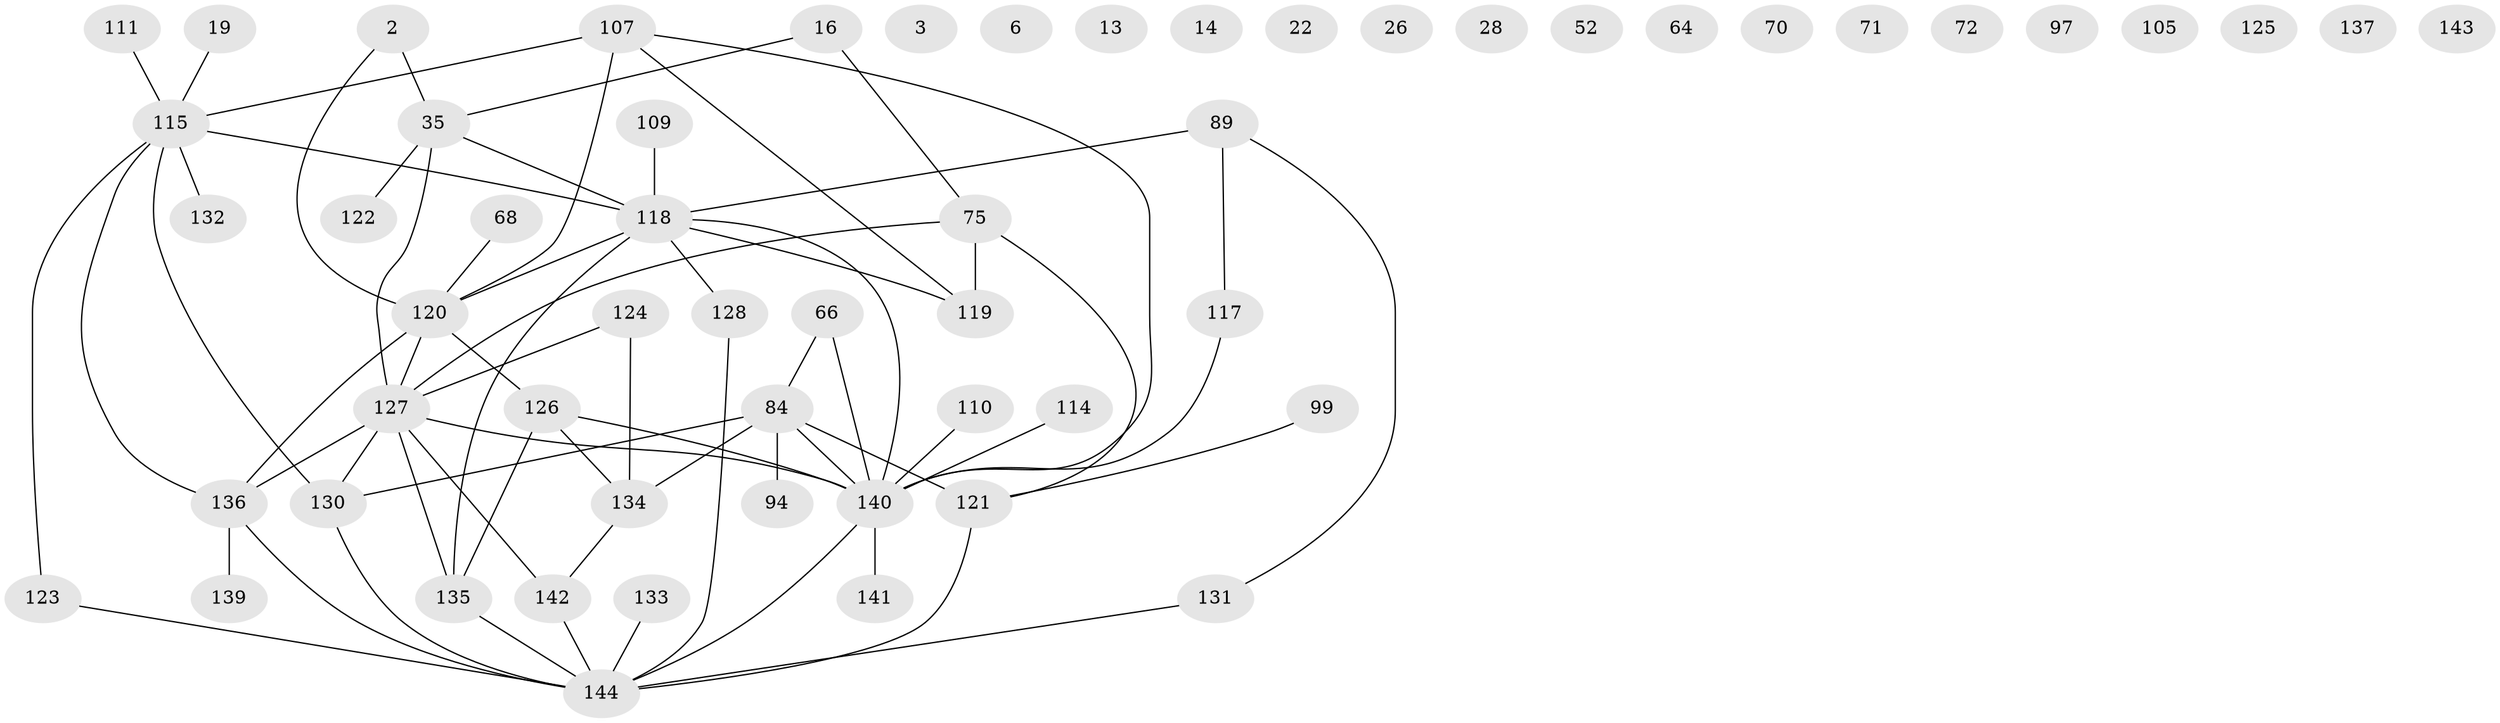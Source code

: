 // original degree distribution, {4: 0.125, 2: 0.25, 0: 0.10416666666666667, 5: 0.08333333333333333, 3: 0.1736111111111111, 1: 0.2152777777777778, 7: 0.027777777777777776, 6: 0.020833333333333332}
// Generated by graph-tools (version 1.1) at 2025/42/03/04/25 21:42:25]
// undirected, 57 vertices, 68 edges
graph export_dot {
graph [start="1"]
  node [color=gray90,style=filled];
  2;
  3;
  6;
  13;
  14;
  16;
  19;
  22;
  26;
  28 [super="+24"];
  35;
  52;
  64;
  66 [super="+17+59"];
  68;
  70;
  71;
  72;
  75 [super="+33"];
  84 [super="+77+57"];
  89;
  94;
  97;
  99 [super="+38"];
  105;
  107 [super="+37+93+83"];
  109;
  110;
  111;
  114;
  115 [super="+74"];
  117;
  118 [super="+18+69+108+82"];
  119;
  120 [super="+112+50"];
  121 [super="+34+48+78"];
  122 [super="+76"];
  123 [super="+41+81"];
  124;
  125;
  126 [super="+45+1+85+63"];
  127 [super="+113+87"];
  128 [super="+104+42"];
  130 [super="+40+56+106"];
  131;
  132 [super="+79"];
  133;
  134 [super="+102+67"];
  135 [super="+7"];
  136 [super="+103+100"];
  137 [super="+43"];
  139;
  140 [super="+80+138+129"];
  141;
  142 [super="+98"];
  143;
  144 [super="+5+15+96+116"];
  2 -- 35;
  2 -- 120;
  16 -- 35;
  16 -- 75;
  19 -- 115;
  35 -- 118 [weight=2];
  35 -- 127 [weight=2];
  35 -- 122;
  66 -- 84 [weight=3];
  66 -- 140 [weight=3];
  68 -- 120;
  75 -- 119 [weight=2];
  75 -- 121;
  75 -- 127;
  84 -- 94;
  84 -- 134 [weight=2];
  84 -- 121 [weight=3];
  84 -- 130;
  84 -- 140;
  89 -- 117;
  89 -- 131;
  89 -- 118 [weight=2];
  99 -- 121;
  107 -- 119;
  107 -- 115;
  107 -- 120;
  107 -- 140;
  109 -- 118;
  110 -- 140;
  111 -- 115;
  114 -- 140;
  115 -- 118 [weight=3];
  115 -- 136 [weight=3];
  115 -- 132;
  115 -- 123;
  115 -- 130;
  117 -- 140;
  118 -- 135;
  118 -- 119;
  118 -- 128;
  118 -- 120 [weight=3];
  118 -- 140;
  120 -- 126 [weight=2];
  120 -- 127;
  120 -- 136;
  121 -- 144 [weight=2];
  123 -- 144;
  124 -- 127;
  124 -- 134;
  126 -- 134;
  126 -- 140;
  126 -- 135;
  127 -- 135;
  127 -- 130;
  127 -- 136 [weight=2];
  127 -- 140;
  127 -- 142;
  128 -- 144;
  130 -- 144;
  131 -- 144;
  133 -- 144;
  134 -- 142;
  135 -- 144 [weight=3];
  136 -- 144;
  136 -- 139;
  140 -- 141;
  140 -- 144 [weight=2];
  142 -- 144;
}
